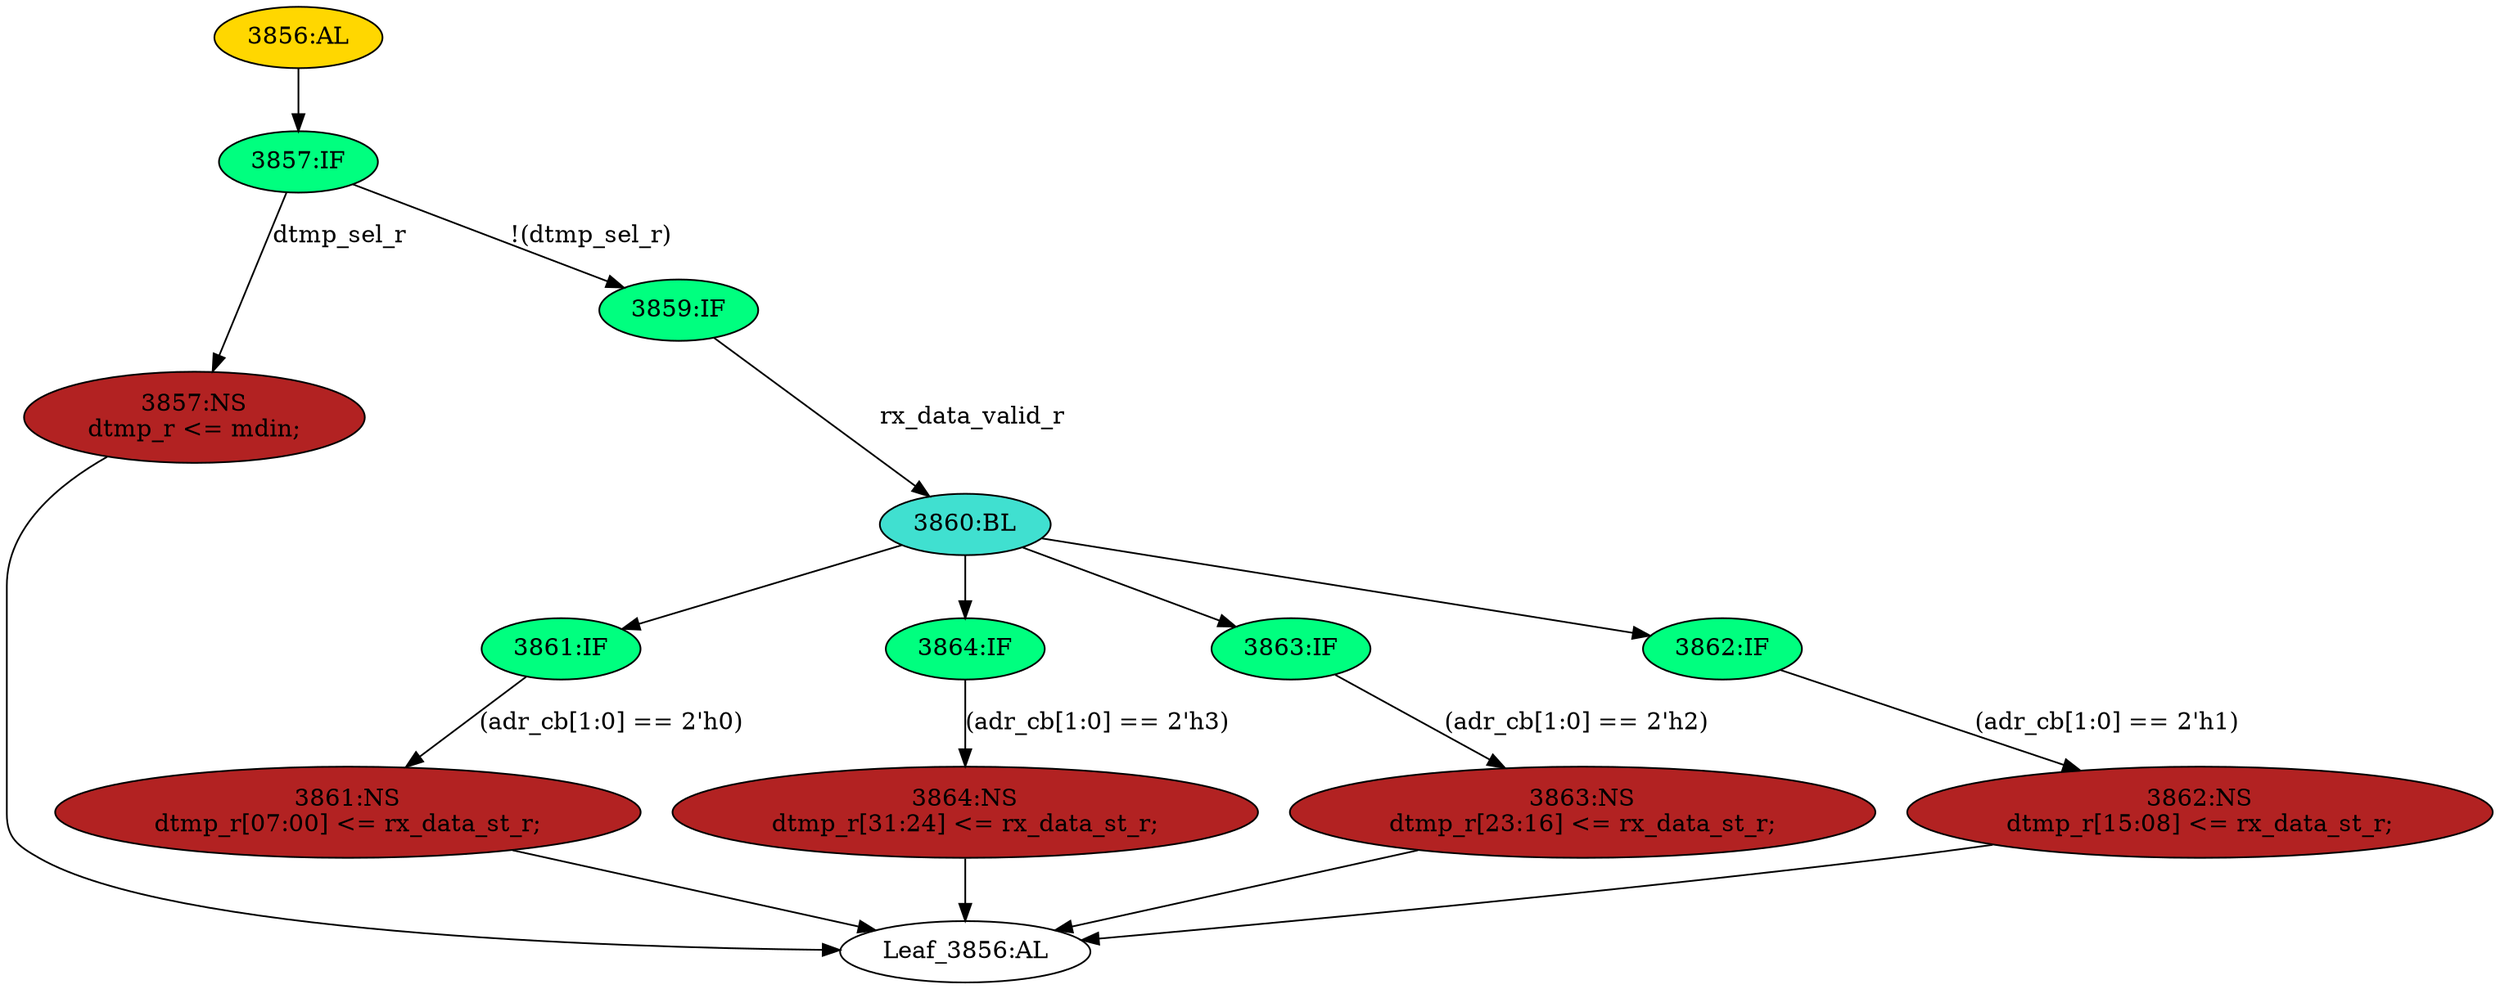 strict digraph "" {
	node [label="\N"];
	"3863:NS"	 [ast="<pyverilog.vparser.ast.NonblockingSubstitution object at 0x7f13b5596750>",
		fillcolor=firebrick,
		label="3863:NS
dtmp_r[23:16] <= rx_data_st_r;",
		statements="[<pyverilog.vparser.ast.NonblockingSubstitution object at 0x7f13b5596750>]",
		style=filled,
		typ=NonblockingSubstitution];
	"Leaf_3856:AL"	 [def_var="['dtmp_r']",
		label="Leaf_3856:AL"];
	"3863:NS" -> "Leaf_3856:AL"	 [cond="[]",
		lineno=None];
	"3864:NS"	 [ast="<pyverilog.vparser.ast.NonblockingSubstitution object at 0x7f13b5596510>",
		fillcolor=firebrick,
		label="3864:NS
dtmp_r[31:24] <= rx_data_st_r;",
		statements="[<pyverilog.vparser.ast.NonblockingSubstitution object at 0x7f13b5596510>]",
		style=filled,
		typ=NonblockingSubstitution];
	"3864:NS" -> "Leaf_3856:AL"	 [cond="[]",
		lineno=None];
	"3861:IF"	 [ast="<pyverilog.vparser.ast.IfStatement object at 0x7f13b5596b50>",
		fillcolor=springgreen,
		label="3861:IF",
		statements="[]",
		style=filled,
		typ=IfStatement];
	"3861:NS"	 [ast="<pyverilog.vparser.ast.NonblockingSubstitution object at 0x7f13b5596b90>",
		fillcolor=firebrick,
		label="3861:NS
dtmp_r[07:00] <= rx_data_st_r;",
		statements="[<pyverilog.vparser.ast.NonblockingSubstitution object at 0x7f13b5596b90>]",
		style=filled,
		typ=NonblockingSubstitution];
	"3861:IF" -> "3861:NS"	 [cond="['adr_cb']",
		label="(adr_cb[1:0] == 2'h0)",
		lineno=3861];
	"3857:NS"	 [ast="<pyverilog.vparser.ast.NonblockingSubstitution object at 0x7f13b5523790>",
		fillcolor=firebrick,
		label="3857:NS
dtmp_r <= mdin;",
		statements="[<pyverilog.vparser.ast.NonblockingSubstitution object at 0x7f13b5523790>]",
		style=filled,
		typ=NonblockingSubstitution];
	"3857:NS" -> "Leaf_3856:AL"	 [cond="[]",
		lineno=None];
	"3861:NS" -> "Leaf_3856:AL"	 [cond="[]",
		lineno=None];
	"3856:AL"	 [ast="<pyverilog.vparser.ast.Always object at 0x7f13b5596fd0>",
		clk_sens=True,
		fillcolor=gold,
		label="3856:AL",
		sens="['clk']",
		statements="[]",
		style=filled,
		typ=Always,
		use_var="['mdin', 'dtmp_sel_r', 'adr_cb', 'rx_data_st_r', 'rx_data_valid_r']"];
	"3857:IF"	 [ast="<pyverilog.vparser.ast.IfStatement object at 0x7f13b5523110>",
		fillcolor=springgreen,
		label="3857:IF",
		statements="[]",
		style=filled,
		typ=IfStatement];
	"3856:AL" -> "3857:IF"	 [cond="[]",
		lineno=None];
	"3857:IF" -> "3857:NS"	 [cond="['dtmp_sel_r']",
		label=dtmp_sel_r,
		lineno=3857];
	"3859:IF"	 [ast="<pyverilog.vparser.ast.IfStatement object at 0x7f13b5523150>",
		fillcolor=springgreen,
		label="3859:IF",
		statements="[]",
		style=filled,
		typ=IfStatement];
	"3857:IF" -> "3859:IF"	 [cond="['dtmp_sel_r']",
		label="!(dtmp_sel_r)",
		lineno=3857];
	"3864:IF"	 [ast="<pyverilog.vparser.ast.IfStatement object at 0x7f13b5596990>",
		fillcolor=springgreen,
		label="3864:IF",
		statements="[]",
		style=filled,
		typ=IfStatement];
	"3864:IF" -> "3864:NS"	 [cond="['adr_cb']",
		label="(adr_cb[1:0] == 2'h3)",
		lineno=3864];
	"3863:IF"	 [ast="<pyverilog.vparser.ast.IfStatement object at 0x7f13b5523590>",
		fillcolor=springgreen,
		label="3863:IF",
		statements="[]",
		style=filled,
		typ=IfStatement];
	"3863:IF" -> "3863:NS"	 [cond="['adr_cb']",
		label="(adr_cb[1:0] == 2'h2)",
		lineno=3863];
	"3860:BL"	 [ast="<pyverilog.vparser.ast.Block object at 0x7f13b5523190>",
		fillcolor=turquoise,
		label="3860:BL",
		statements="[]",
		style=filled,
		typ=Block];
	"3859:IF" -> "3860:BL"	 [cond="['rx_data_valid_r']",
		label=rx_data_valid_r,
		lineno=3859];
	"3862:IF"	 [ast="<pyverilog.vparser.ast.IfStatement object at 0x7f13b55231d0>",
		fillcolor=springgreen,
		label="3862:IF",
		statements="[]",
		style=filled,
		typ=IfStatement];
	"3862:NS"	 [ast="<pyverilog.vparser.ast.NonblockingSubstitution object at 0x7f13b5523210>",
		fillcolor=firebrick,
		label="3862:NS
dtmp_r[15:08] <= rx_data_st_r;",
		statements="[<pyverilog.vparser.ast.NonblockingSubstitution object at 0x7f13b5523210>]",
		style=filled,
		typ=NonblockingSubstitution];
	"3862:IF" -> "3862:NS"	 [cond="['adr_cb']",
		label="(adr_cb[1:0] == 2'h1)",
		lineno=3862];
	"3860:BL" -> "3861:IF"	 [cond="[]",
		lineno=None];
	"3860:BL" -> "3864:IF"	 [cond="[]",
		lineno=None];
	"3860:BL" -> "3863:IF"	 [cond="[]",
		lineno=None];
	"3860:BL" -> "3862:IF"	 [cond="[]",
		lineno=None];
	"3862:NS" -> "Leaf_3856:AL"	 [cond="[]",
		lineno=None];
}
